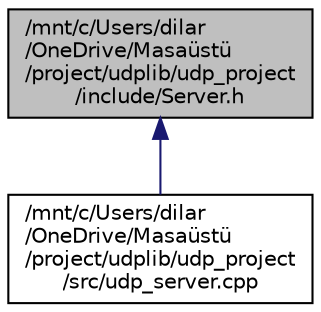 digraph "/mnt/c/Users/dilar/OneDrive/Masaüstü/project/udplib/udp_project/include/Server.h"
{
 // LATEX_PDF_SIZE
  edge [fontname="Helvetica",fontsize="10",labelfontname="Helvetica",labelfontsize="10"];
  node [fontname="Helvetica",fontsize="10",shape=record];
  Node1 [label="/mnt/c/Users/dilar\l/OneDrive/Masaüstü\l/project/udplib/udp_project\l/include/Server.h",height=0.2,width=0.4,color="black", fillcolor="grey75", style="filled", fontcolor="black",tooltip="The Server class represents a network server."];
  Node1 -> Node2 [dir="back",color="midnightblue",fontsize="10",style="solid",fontname="Helvetica"];
  Node2 [label="/mnt/c/Users/dilar\l/OneDrive/Masaüstü\l/project/udplib/udp_project\l/src/udp_server.cpp",height=0.2,width=0.4,color="black", fillcolor="white", style="filled",URL="$udp__server_8cpp.html",tooltip="This file handle the server operations."];
}
